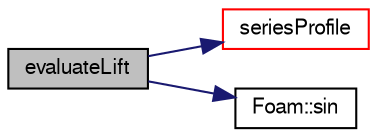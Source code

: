digraph "evaluateLift"
{
  bgcolor="transparent";
  edge [fontname="FreeSans",fontsize="10",labelfontname="FreeSans",labelfontsize="10"];
  node [fontname="FreeSans",fontsize="10",shape=record];
  rankdir="LR";
  Node614 [label="evaluateLift",height=0.2,width=0.4,color="black", fillcolor="grey75", style="filled", fontcolor="black"];
  Node614 -> Node615 [color="midnightblue",fontsize="10",style="solid",fontname="FreeSans"];
  Node615 [label="seriesProfile",height=0.2,width=0.4,color="red",URL="$a23498.html#a248554789c54cdf34043b2633eda8116",tooltip="Constructor. "];
  Node614 -> Node918 [color="midnightblue",fontsize="10",style="solid",fontname="FreeSans"];
  Node918 [label="Foam::sin",height=0.2,width=0.4,color="black",URL="$a21124.html#a4517d680df5510934705011b30dcefa6"];
}
